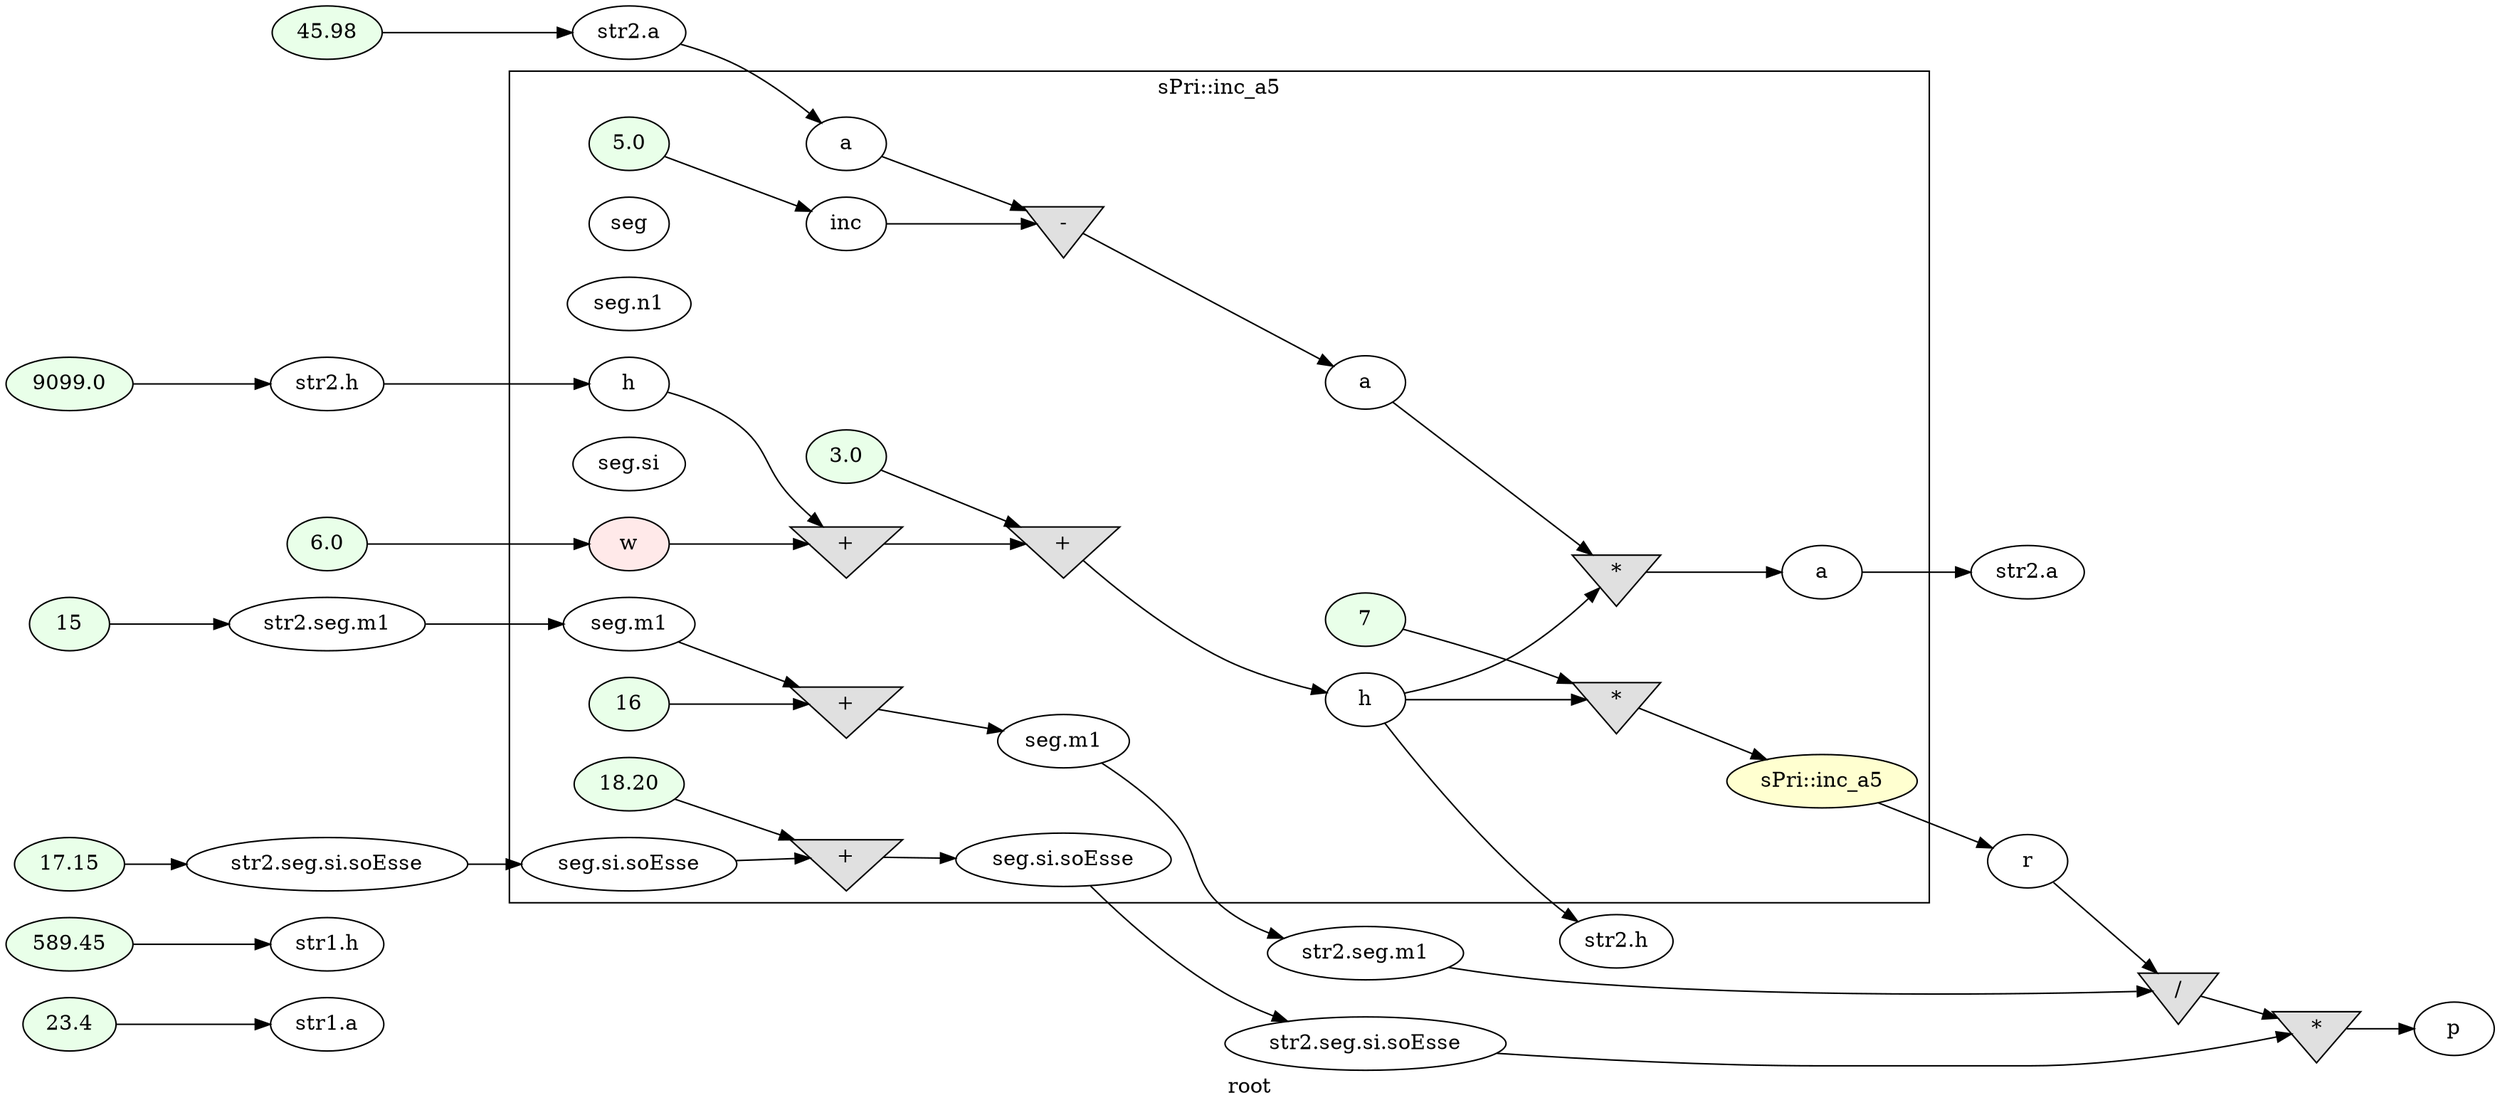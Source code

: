 digraph G
{
rankdir=LR;
label = "root";
	node_000028 [ label = "23.4", style=filled, fillcolor="#E9FFE9" ]
	node_000029 [ label = "str1.a" ]
	node_000030 [ label = "589.45", style=filled, fillcolor="#E9FFE9" ]
	node_000031 [ label = "str1.h" ]
	node_000032 [ label = "45.98", style=filled, fillcolor="#E9FFE9" ]
	node_000033 [ label = "str2.a" ]
	node_000034 [ label = "9099.0", style=filled, fillcolor="#E9FFE9" ]
	node_000035 [ label = "str2.h" ]
	node_000036 [ label = "15", style=filled, fillcolor="#E9FFE9" ]
	node_000037 [ label = "str2.seg.m1" ]
	node_000038 [ label = "17.15", style=filled, fillcolor="#E9FFE9" ]
	node_000039 [ label = "str2.seg.si.soEsse" ]
	node_000040 [ label = "6.0", style=filled, fillcolor="#E9FFE9" ]
	node_000068 [ label = "str2.h" ]
	node_000069 [ label = "str2.seg.si.soEsse" ]
	node_000070 [ label = "str2.seg.m1" ]
	node_000071 [ label = "str2.a" ]
	node_000072 [ label = "r" ]
	node_000073 [ label = "/", shape=invtriangle, style=filled, fillcolor="#E0E0E0" ]
	node_000074 [ label = "*", shape=invtriangle, style=filled, fillcolor="#E0E0E0" ]
	node_000075 [ label = "p" ]
subgraph cluster_3 {
label = "sPri::inc_a5";
parent = "root";
	node_000041 [ label = "a" ]
	node_000042 [ label = "h" ]
	node_000043 [ label = "seg" ]
	node_000044 [ label = "seg.n1" ]
	node_000045 [ label = "seg.m1" ]
	node_000046 [ label = "seg.si" ]
	node_000047 [ label = "seg.si.soEsse" ]
	node_000048 [ label = "w", style=filled, fillcolor="#FFE9E9" ]
	node_000049 [ label = "5.0", style=filled, fillcolor="#E9FFE9" ]
	node_000050 [ label = "inc" ]
	node_000051 [ label = "-", shape=invtriangle, style=filled, fillcolor="#E0E0E0" ]
	node_000052 [ label = "a" ]
	node_000053 [ label = "+", shape=invtriangle, style=filled, fillcolor="#E0E0E0" ]
	node_000054 [ label = "3.0", style=filled, fillcolor="#E9FFE9" ]
	node_000055 [ label = "+", shape=invtriangle, style=filled, fillcolor="#E0E0E0" ]
	node_000056 [ label = "h" ]
	node_000057 [ label = "*", shape=invtriangle, style=filled, fillcolor="#E0E0E0" ]
	node_000058 [ label = "a" ]
	node_000059 [ label = "16", style=filled, fillcolor="#E9FFE9" ]
	node_000060 [ label = "+", shape=invtriangle, style=filled, fillcolor="#E0E0E0" ]
	node_000061 [ label = "seg.m1" ]
	node_000062 [ label = "18.20", style=filled, fillcolor="#E9FFE9" ]
	node_000063 [ label = "+", shape=invtriangle, style=filled, fillcolor="#E0E0E0" ]
	node_000064 [ label = "seg.si.soEsse" ]
	node_000065 [ label = "7", style=filled, fillcolor="#E9FFE9" ]
	node_000066 [ label = "*", shape=invtriangle, style=filled, fillcolor="#E0E0E0" ]
	node_000067 [ label = "sPri::inc_a5", style=filled, fillcolor="#FFFFD0" ]
}
	node_000028 -> node_000029
	node_000030 -> node_000031
	node_000032 -> node_000033
	node_000033 -> node_000041
	node_000034 -> node_000035
	node_000035 -> node_000042
	node_000036 -> node_000037
	node_000037 -> node_000045
	node_000038 -> node_000039
	node_000039 -> node_000047
	node_000040 -> node_000048
	node_000069 -> node_000074
	node_000070 -> node_000073
	node_000072 -> node_000073
	node_000073 -> node_000074
	node_000074 -> node_000075
	node_000041 -> node_000051
	node_000042 -> node_000053
	node_000045 -> node_000060
	node_000047 -> node_000063
	node_000048 -> node_000053
	node_000049 -> node_000050
	node_000050 -> node_000051
	node_000051 -> node_000052
	node_000052 -> node_000057
	node_000053 -> node_000055
	node_000054 -> node_000055
	node_000055 -> node_000056
	node_000056 -> node_000057
	node_000056 -> node_000066
	node_000056 -> node_000068
	node_000057 -> node_000058
	node_000058 -> node_000071
	node_000059 -> node_000060
	node_000060 -> node_000061
	node_000061 -> node_000070
	node_000062 -> node_000063
	node_000063 -> node_000064
	node_000064 -> node_000069
	node_000065 -> node_000066
	node_000066 -> node_000067
	node_000067 -> node_000072
}
